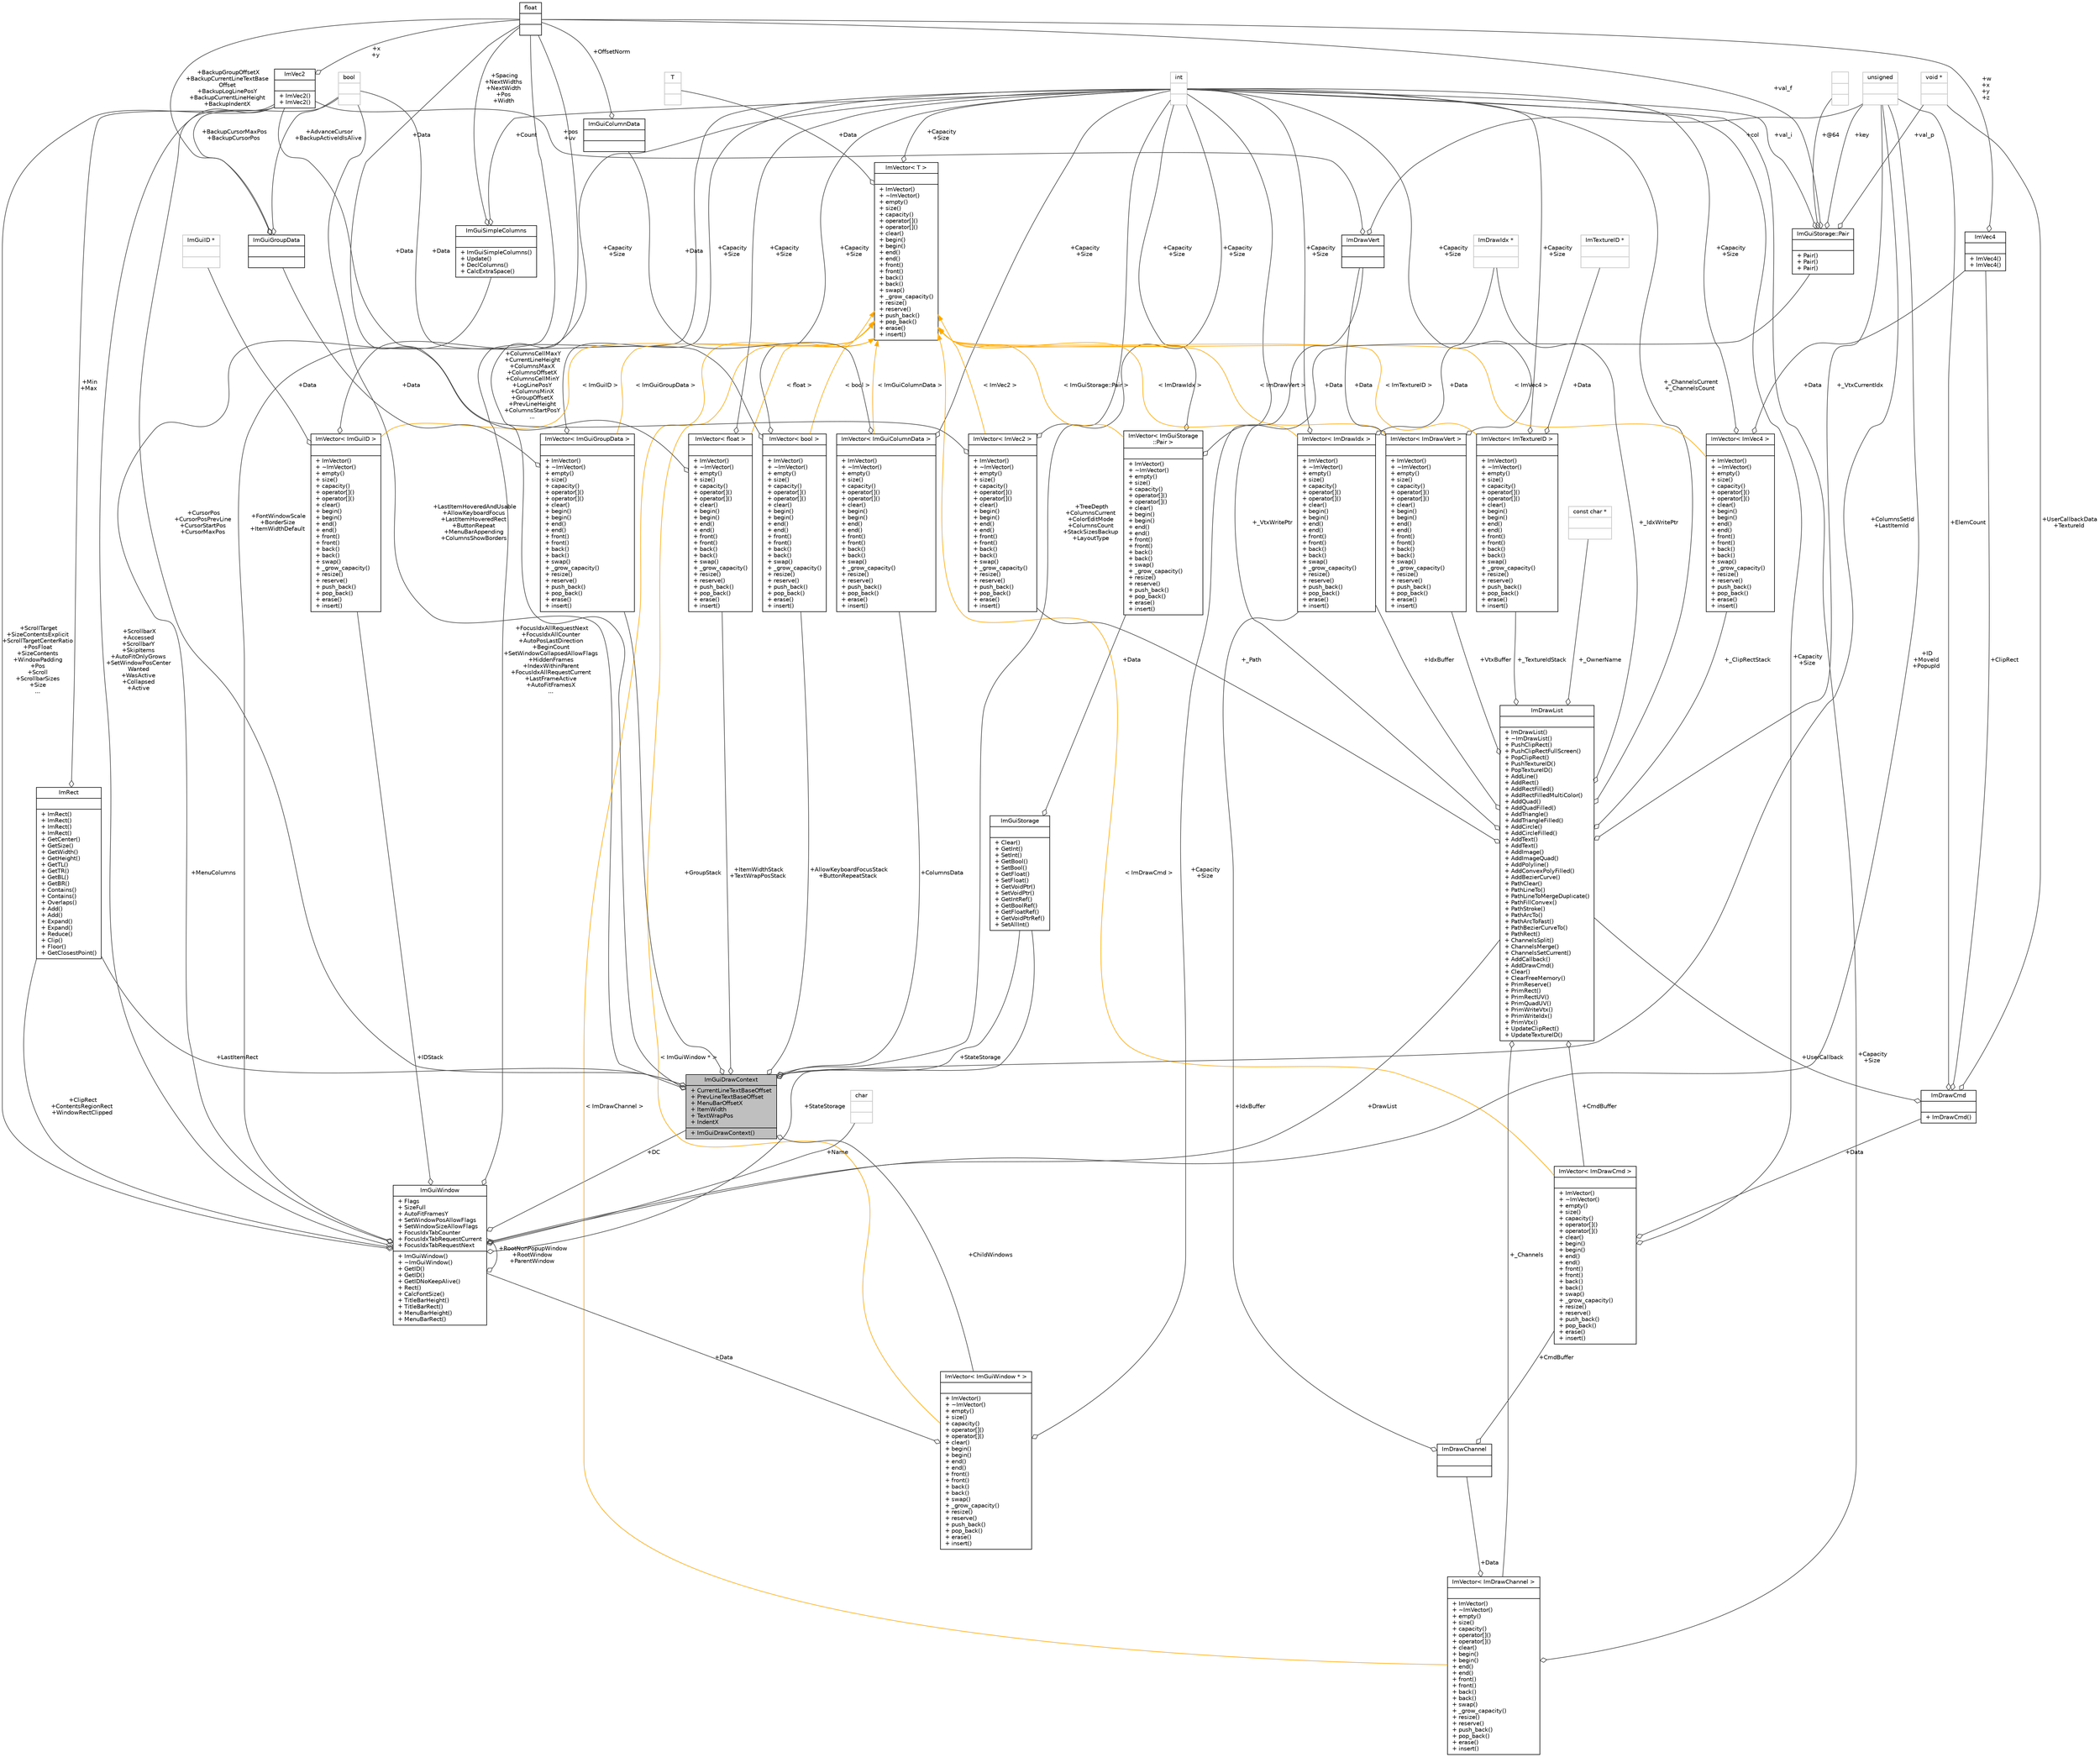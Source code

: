 digraph "ImGuiDrawContext"
{
 // INTERACTIVE_SVG=YES
  bgcolor="transparent";
  edge [fontname="Helvetica",fontsize="10",labelfontname="Helvetica",labelfontsize="10"];
  node [fontname="Helvetica",fontsize="10",shape=record];
  Node1 [label="{ImGuiDrawContext\n|+ CurrentLineTextBaseOffset\l+ PrevLineTextBaseOffset\l+ MenuBarOffsetX\l+ ItemWidth\l+ TextWrapPos\l+ IndentX\l|+ ImGuiDrawContext()\l}",height=0.2,width=0.4,color="black", fillcolor="grey75", style="filled" fontcolor="black"];
  Node2 -> Node1 [color="grey25",fontsize="10",style="solid",label=" +AllowKeyboardFocusStack\n+ButtonRepeatStack" ,arrowhead="odiamond",fontname="Helvetica"];
  Node2 [label="{ImVector\< bool \>\n||+ ImVector()\l+ ~ImVector()\l+ empty()\l+ size()\l+ capacity()\l+ operator[]()\l+ operator[]()\l+ clear()\l+ begin()\l+ begin()\l+ end()\l+ end()\l+ front()\l+ front()\l+ back()\l+ back()\l+ swap()\l+ _grow_capacity()\l+ resize()\l+ reserve()\l+ push_back()\l+ pop_back()\l+ erase()\l+ insert()\l}",height=0.2,width=0.4,color="black",URL="$d3/d32/classImVector.html"];
  Node3 -> Node2 [color="grey25",fontsize="10",style="solid",label=" +Capacity\n+Size" ,arrowhead="odiamond",fontname="Helvetica"];
  Node3 [label="{int\n||}",height=0.2,width=0.4,color="grey75"];
  Node4 -> Node2 [color="grey25",fontsize="10",style="solid",label=" +Data" ,arrowhead="odiamond",fontname="Helvetica"];
  Node4 [label="{bool\n||}",height=0.2,width=0.4,color="grey75"];
  Node5 -> Node2 [dir="back",color="orange",fontsize="10",style="solid",label=" \< bool \>" ,fontname="Helvetica"];
  Node5 [label="{ImVector\< T \>\n||+ ImVector()\l+ ~ImVector()\l+ empty()\l+ size()\l+ capacity()\l+ operator[]()\l+ operator[]()\l+ clear()\l+ begin()\l+ begin()\l+ end()\l+ end()\l+ front()\l+ front()\l+ back()\l+ back()\l+ swap()\l+ _grow_capacity()\l+ resize()\l+ reserve()\l+ push_back()\l+ pop_back()\l+ erase()\l+ insert()\l}",height=0.2,width=0.4,color="black",URL="$d3/d32/classImVector.html"];
  Node3 -> Node5 [color="grey25",fontsize="10",style="solid",label=" +Capacity\n+Size" ,arrowhead="odiamond",fontname="Helvetica"];
  Node6 -> Node5 [color="grey25",fontsize="10",style="solid",label=" +Data" ,arrowhead="odiamond",fontname="Helvetica"];
  Node6 [label="{T\n||}",height=0.2,width=0.4,color="grey75"];
  Node7 -> Node1 [color="grey25",fontsize="10",style="solid",label=" +ColumnsData" ,arrowhead="odiamond",fontname="Helvetica"];
  Node7 [label="{ImVector\< ImGuiColumnData \>\n||+ ImVector()\l+ ~ImVector()\l+ empty()\l+ size()\l+ capacity()\l+ operator[]()\l+ operator[]()\l+ clear()\l+ begin()\l+ begin()\l+ end()\l+ end()\l+ front()\l+ front()\l+ back()\l+ back()\l+ swap()\l+ _grow_capacity()\l+ resize()\l+ reserve()\l+ push_back()\l+ pop_back()\l+ erase()\l+ insert()\l}",height=0.2,width=0.4,color="black",URL="$d3/d32/classImVector.html"];
  Node3 -> Node7 [color="grey25",fontsize="10",style="solid",label=" +Capacity\n+Size" ,arrowhead="odiamond",fontname="Helvetica"];
  Node8 -> Node7 [color="grey25",fontsize="10",style="solid",label=" +Data" ,arrowhead="odiamond",fontname="Helvetica"];
  Node8 [label="{ImGuiColumnData\n||}",height=0.2,width=0.4,color="black",URL="$d9/d41/structImGuiColumnData.html"];
  Node9 -> Node8 [color="grey25",fontsize="10",style="solid",label=" +OffsetNorm" ,arrowhead="odiamond",fontname="Helvetica"];
  Node9 [label="{float\n||}",height=0.2,width=0.4,color="black",URL="$d4/dc3/classfloat.html"];
  Node5 -> Node7 [dir="back",color="orange",fontsize="10",style="solid",label=" \< ImGuiColumnData \>" ,fontname="Helvetica"];
  Node10 -> Node1 [color="grey25",fontsize="10",style="solid",label=" +GroupStack" ,arrowhead="odiamond",fontname="Helvetica"];
  Node10 [label="{ImVector\< ImGuiGroupData \>\n||+ ImVector()\l+ ~ImVector()\l+ empty()\l+ size()\l+ capacity()\l+ operator[]()\l+ operator[]()\l+ clear()\l+ begin()\l+ begin()\l+ end()\l+ end()\l+ front()\l+ front()\l+ back()\l+ back()\l+ swap()\l+ _grow_capacity()\l+ resize()\l+ reserve()\l+ push_back()\l+ pop_back()\l+ erase()\l+ insert()\l}",height=0.2,width=0.4,color="black",URL="$d3/d32/classImVector.html"];
  Node3 -> Node10 [color="grey25",fontsize="10",style="solid",label=" +Capacity\n+Size" ,arrowhead="odiamond",fontname="Helvetica"];
  Node11 -> Node10 [color="grey25",fontsize="10",style="solid",label=" +Data" ,arrowhead="odiamond",fontname="Helvetica"];
  Node11 [label="{ImGuiGroupData\n||}",height=0.2,width=0.4,color="black",URL="$d0/dea/structImGuiGroupData.html"];
  Node12 -> Node11 [color="grey25",fontsize="10",style="solid",label=" +BackupCursorMaxPos\n+BackupCursorPos" ,arrowhead="odiamond",fontname="Helvetica"];
  Node12 [label="{ImVec2\n||+ ImVec2()\l+ ImVec2()\l}",height=0.2,width=0.4,color="black",URL="$d3/dc2/structImVec2.html"];
  Node9 -> Node12 [color="grey25",fontsize="10",style="solid",label=" +x\n+y" ,arrowhead="odiamond",fontname="Helvetica"];
  Node9 -> Node11 [color="grey25",fontsize="10",style="solid",label=" +BackupGroupOffsetX\n+BackupCurrentLineTextBase\lOffset\n+BackupLogLinePosY\n+BackupCurrentLineHeight\n+BackupIndentX" ,arrowhead="odiamond",fontname="Helvetica"];
  Node4 -> Node11 [color="grey25",fontsize="10",style="solid",label=" +AdvanceCursor\n+BackupActiveIdIsAlive" ,arrowhead="odiamond",fontname="Helvetica"];
  Node5 -> Node10 [dir="back",color="orange",fontsize="10",style="solid",label=" \< ImGuiGroupData \>" ,fontname="Helvetica"];
  Node13 -> Node1 [color="grey25",fontsize="10",style="solid",label=" +StateStorage" ,arrowhead="odiamond",fontname="Helvetica"];
  Node13 [label="{ImGuiStorage\n||+ Clear()\l+ GetInt()\l+ SetInt()\l+ GetBool()\l+ SetBool()\l+ GetFloat()\l+ SetFloat()\l+ GetVoidPtr()\l+ SetVoidPtr()\l+ GetIntRef()\l+ GetBoolRef()\l+ GetFloatRef()\l+ GetVoidPtrRef()\l+ SetAllInt()\l}",height=0.2,width=0.4,color="black",URL="$d5/d44/structImGuiStorage.html"];
  Node14 -> Node13 [color="grey25",fontsize="10",style="solid",label=" +Data" ,arrowhead="odiamond",fontname="Helvetica"];
  Node14 [label="{ImVector\< ImGuiStorage\l::Pair \>\n||+ ImVector()\l+ ~ImVector()\l+ empty()\l+ size()\l+ capacity()\l+ operator[]()\l+ operator[]()\l+ clear()\l+ begin()\l+ begin()\l+ end()\l+ end()\l+ front()\l+ front()\l+ back()\l+ back()\l+ swap()\l+ _grow_capacity()\l+ resize()\l+ reserve()\l+ push_back()\l+ pop_back()\l+ erase()\l+ insert()\l}",height=0.2,width=0.4,color="black",URL="$d3/d32/classImVector.html"];
  Node15 -> Node14 [color="grey25",fontsize="10",style="solid",label=" +Data" ,arrowhead="odiamond",fontname="Helvetica"];
  Node15 [label="{ImGuiStorage::Pair\n||+ Pair()\l+ Pair()\l+ Pair()\l}",height=0.2,width=0.4,color="black",URL="$d3/d51/structImGuiStorage_1_1Pair.html"];
  Node9 -> Node15 [color="grey25",fontsize="10",style="solid",label=" +val_f" ,arrowhead="odiamond",fontname="Helvetica"];
  Node3 -> Node15 [color="grey25",fontsize="10",style="solid",label=" +val_i" ,arrowhead="odiamond",fontname="Helvetica"];
  Node16 -> Node15 [color="grey25",fontsize="10",style="solid",label=" +@64" ,arrowhead="odiamond",fontname="Helvetica"];
  Node16 [label="{\n||}",height=0.2,width=0.4,color="grey75"];
  Node17 -> Node15 [color="grey25",fontsize="10",style="solid",label=" +key" ,arrowhead="odiamond",fontname="Helvetica"];
  Node17 [label="{unsigned\n||}",height=0.2,width=0.4,color="grey75"];
  Node18 -> Node15 [color="grey25",fontsize="10",style="solid",label=" +val_p" ,arrowhead="odiamond",fontname="Helvetica"];
  Node18 [label="{void *\n||}",height=0.2,width=0.4,color="grey75"];
  Node3 -> Node14 [color="grey25",fontsize="10",style="solid",label=" +Capacity\n+Size" ,arrowhead="odiamond",fontname="Helvetica"];
  Node5 -> Node14 [dir="back",color="orange",fontsize="10",style="solid",label=" \< ImGuiStorage::Pair \>" ,fontname="Helvetica"];
  Node12 -> Node1 [color="grey25",fontsize="10",style="solid",label=" +CursorPos\n+CursorPosPrevLine\n+CursorStartPos\n+CursorMaxPos" ,arrowhead="odiamond",fontname="Helvetica"];
  Node19 -> Node1 [color="grey25",fontsize="10",style="solid",label=" +LastItemRect" ,arrowhead="odiamond",fontname="Helvetica"];
  Node19 [label="{ImRect\n||+ ImRect()\l+ ImRect()\l+ ImRect()\l+ ImRect()\l+ GetCenter()\l+ GetSize()\l+ GetWidth()\l+ GetHeight()\l+ GetTL()\l+ GetTR()\l+ GetBL()\l+ GetBR()\l+ Contains()\l+ Contains()\l+ Overlaps()\l+ Add()\l+ Add()\l+ Expand()\l+ Expand()\l+ Reduce()\l+ Clip()\l+ Floor()\l+ GetClosestPoint()\l}",height=0.2,width=0.4,color="black",URL="$de/d50/structImRect.html"];
  Node12 -> Node19 [color="grey25",fontsize="10",style="solid",label=" +Min\n+Max" ,arrowhead="odiamond",fontname="Helvetica"];
  Node9 -> Node1 [color="grey25",fontsize="10",style="solid",label=" +ColumnsCellMaxY\n+CurrentLineHeight\n+ColumnsMaxX\n+ColumnsOffsetX\n+ColumnsCellMinY\n+LogLinePosY\n+ColumnsMinX\n+GroupOffsetX\n+PrevLineHeight\n+ColumnsStartPosY\n..." ,arrowhead="odiamond",fontname="Helvetica"];
  Node3 -> Node1 [color="grey25",fontsize="10",style="solid",label=" +TreeDepth\n+ColumnsCurrent\n+ColorEditMode\n+ColumnsCount\n+StackSizesBackup\n+LayoutType" ,arrowhead="odiamond",fontname="Helvetica"];
  Node4 -> Node1 [color="grey25",fontsize="10",style="solid",label=" +LastItemHoveredAndUsable\n+AllowKeyboardFocus\n+LastItemHoveredRect\n+ButtonRepeat\n+MenuBarAppending\n+ColumnsShowBorders" ,arrowhead="odiamond",fontname="Helvetica"];
  Node20 -> Node1 [color="grey25",fontsize="10",style="solid",label=" +ChildWindows" ,arrowhead="odiamond",fontname="Helvetica"];
  Node20 [label="{ImVector\< ImGuiWindow * \>\n||+ ImVector()\l+ ~ImVector()\l+ empty()\l+ size()\l+ capacity()\l+ operator[]()\l+ operator[]()\l+ clear()\l+ begin()\l+ begin()\l+ end()\l+ end()\l+ front()\l+ front()\l+ back()\l+ back()\l+ swap()\l+ _grow_capacity()\l+ resize()\l+ reserve()\l+ push_back()\l+ pop_back()\l+ erase()\l+ insert()\l}",height=0.2,width=0.4,color="black",URL="$d3/d32/classImVector.html"];
  Node3 -> Node20 [color="grey25",fontsize="10",style="solid",label=" +Capacity\n+Size" ,arrowhead="odiamond",fontname="Helvetica"];
  Node21 -> Node20 [color="grey25",fontsize="10",style="solid",label=" +Data" ,arrowhead="odiamond",fontname="Helvetica"];
  Node21 [label="{ImGuiWindow\n|+ Flags\l+ SizeFull\l+ AutoFitFramesY\l+ SetWindowPosAllowFlags\l+ SetWindowSizeAllowFlags\l+ FocusIdxTabCounter\l+ FocusIdxTabRequestCurrent\l+ FocusIdxTabRequestNext\l|+ ImGuiWindow()\l+ ~ImGuiWindow()\l+ GetID()\l+ GetID()\l+ GetIDNoKeepAlive()\l+ Rect()\l+ CalcFontSize()\l+ TitleBarHeight()\l+ TitleBarRect()\l+ MenuBarHeight()\l+ MenuBarRect()\l}",height=0.2,width=0.4,color="black",URL="$df/d95/structImGuiWindow.html"];
  Node13 -> Node21 [color="grey25",fontsize="10",style="solid",label=" +StateStorage" ,arrowhead="odiamond",fontname="Helvetica"];
  Node1 -> Node21 [color="grey25",fontsize="10",style="solid",label=" +DC" ,arrowhead="odiamond",fontname="Helvetica"];
  Node12 -> Node21 [color="grey25",fontsize="10",style="solid",label=" +ScrollTarget\n+SizeContentsExplicit\n+ScrollTargetCenterRatio\n+PosFloat\n+SizeContents\n+WindowPadding\n+Pos\n+Scroll\n+ScrollbarSizes\n+Size\n..." ,arrowhead="odiamond",fontname="Helvetica"];
  Node19 -> Node21 [color="grey25",fontsize="10",style="solid",label=" +ClipRect\n+ContentsRegionRect\n+WindowRectClipped" ,arrowhead="odiamond",fontname="Helvetica"];
  Node9 -> Node21 [color="grey25",fontsize="10",style="solid",label=" +FontWindowScale\n+BorderSize\n+ItemWidthDefault" ,arrowhead="odiamond",fontname="Helvetica"];
  Node22 -> Node21 [color="grey25",fontsize="10",style="solid",label=" +Name" ,arrowhead="odiamond",fontname="Helvetica"];
  Node22 [label="{char\n||}",height=0.2,width=0.4,color="grey75"];
  Node23 -> Node21 [color="grey25",fontsize="10",style="solid",label=" +IDStack" ,arrowhead="odiamond",fontname="Helvetica"];
  Node23 [label="{ImVector\< ImGuiID \>\n||+ ImVector()\l+ ~ImVector()\l+ empty()\l+ size()\l+ capacity()\l+ operator[]()\l+ operator[]()\l+ clear()\l+ begin()\l+ begin()\l+ end()\l+ end()\l+ front()\l+ front()\l+ back()\l+ back()\l+ swap()\l+ _grow_capacity()\l+ resize()\l+ reserve()\l+ push_back()\l+ pop_back()\l+ erase()\l+ insert()\l}",height=0.2,width=0.4,color="black",URL="$d3/d32/classImVector.html"];
  Node24 -> Node23 [color="grey25",fontsize="10",style="solid",label=" +Data" ,arrowhead="odiamond",fontname="Helvetica"];
  Node24 [label="{ImGuiID *\n||}",height=0.2,width=0.4,color="grey75"];
  Node3 -> Node23 [color="grey25",fontsize="10",style="solid",label=" +Capacity\n+Size" ,arrowhead="odiamond",fontname="Helvetica"];
  Node5 -> Node23 [dir="back",color="orange",fontsize="10",style="solid",label=" \< ImGuiID \>" ,fontname="Helvetica"];
  Node3 -> Node21 [color="grey25",fontsize="10",style="solid",label=" +FocusIdxAllRequestNext\n+FocusIdxAllCounter\n+AutoPosLastDirection\n+BeginCount\n+SetWindowCollapsedAllowFlags\n+HiddenFrames\n+IndexWithinParent\n+FocusIdxAllRequestCurrent\n+LastFrameActive\n+AutoFitFramesX\n..." ,arrowhead="odiamond",fontname="Helvetica"];
  Node4 -> Node21 [color="grey25",fontsize="10",style="solid",label=" +ScrollbarX\n+Accessed\n+ScrollbarY\n+SkipItems\n+AutoFitOnlyGrows\n+SetWindowPosCenter\lWanted\n+WasActive\n+Collapsed\n+Active" ,arrowhead="odiamond",fontname="Helvetica"];
  Node25 -> Node21 [color="grey25",fontsize="10",style="solid",label=" +MenuColumns" ,arrowhead="odiamond",fontname="Helvetica"];
  Node25 [label="{ImGuiSimpleColumns\n||+ ImGuiSimpleColumns()\l+ Update()\l+ DeclColumns()\l+ CalcExtraSpace()\l}",height=0.2,width=0.4,color="black",URL="$d8/d9e/structImGuiSimpleColumns.html"];
  Node9 -> Node25 [color="grey25",fontsize="10",style="solid",label=" +Spacing\n+NextWidths\n+NextWidth\n+Pos\n+Width" ,arrowhead="odiamond",fontname="Helvetica"];
  Node3 -> Node25 [color="grey25",fontsize="10",style="solid",label=" +Count" ,arrowhead="odiamond",fontname="Helvetica"];
  Node17 -> Node21 [color="grey25",fontsize="10",style="solid",label=" +ID\n+MoveId\n+PopupId" ,arrowhead="odiamond",fontname="Helvetica"];
  Node21 -> Node21 [color="grey25",fontsize="10",style="solid",label=" +RootNonPopupWindow\n+RootWindow\n+ParentWindow" ,arrowhead="odiamond",fontname="Helvetica"];
  Node26 -> Node21 [color="grey25",fontsize="10",style="solid",label=" +DrawList" ,arrowhead="odiamond",fontname="Helvetica"];
  Node26 [label="{ImDrawList\n||+ ImDrawList()\l+ ~ImDrawList()\l+ PushClipRect()\l+ PushClipRectFullScreen()\l+ PopClipRect()\l+ PushTextureID()\l+ PopTextureID()\l+ AddLine()\l+ AddRect()\l+ AddRectFilled()\l+ AddRectFilledMultiColor()\l+ AddQuad()\l+ AddQuadFilled()\l+ AddTriangle()\l+ AddTriangleFilled()\l+ AddCircle()\l+ AddCircleFilled()\l+ AddText()\l+ AddText()\l+ AddImage()\l+ AddImageQuad()\l+ AddPolyline()\l+ AddConvexPolyFilled()\l+ AddBezierCurve()\l+ PathClear()\l+ PathLineTo()\l+ PathLineToMergeDuplicate()\l+ PathFillConvex()\l+ PathStroke()\l+ PathArcTo()\l+ PathArcToFast()\l+ PathBezierCurveTo()\l+ PathRect()\l+ ChannelsSplit()\l+ ChannelsMerge()\l+ ChannelsSetCurrent()\l+ AddCallback()\l+ AddDrawCmd()\l+ Clear()\l+ ClearFreeMemory()\l+ PrimReserve()\l+ PrimRect()\l+ PrimRectUV()\l+ PrimQuadUV()\l+ PrimWriteVtx()\l+ PrimWriteIdx()\l+ PrimVtx()\l+ UpdateClipRect()\l+ UpdateTextureID()\l}",height=0.2,width=0.4,color="black",URL="$d2/d31/structImDrawList.html"];
  Node27 -> Node26 [color="grey25",fontsize="10",style="solid",label=" +_ClipRectStack" ,arrowhead="odiamond",fontname="Helvetica"];
  Node27 [label="{ImVector\< ImVec4 \>\n||+ ImVector()\l+ ~ImVector()\l+ empty()\l+ size()\l+ capacity()\l+ operator[]()\l+ operator[]()\l+ clear()\l+ begin()\l+ begin()\l+ end()\l+ end()\l+ front()\l+ front()\l+ back()\l+ back()\l+ swap()\l+ _grow_capacity()\l+ resize()\l+ reserve()\l+ push_back()\l+ pop_back()\l+ erase()\l+ insert()\l}",height=0.2,width=0.4,color="black",URL="$d3/d32/classImVector.html"];
  Node28 -> Node27 [color="grey25",fontsize="10",style="solid",label=" +Data" ,arrowhead="odiamond",fontname="Helvetica"];
  Node28 [label="{ImVec4\n||+ ImVec4()\l+ ImVec4()\l}",height=0.2,width=0.4,color="black",URL="$dc/dee/structImVec4.html"];
  Node9 -> Node28 [color="grey25",fontsize="10",style="solid",label=" +w\n+x\n+y\n+z" ,arrowhead="odiamond",fontname="Helvetica"];
  Node3 -> Node27 [color="grey25",fontsize="10",style="solid",label=" +Capacity\n+Size" ,arrowhead="odiamond",fontname="Helvetica"];
  Node5 -> Node27 [dir="back",color="orange",fontsize="10",style="solid",label=" \< ImVec4 \>" ,fontname="Helvetica"];
  Node29 -> Node26 [color="grey25",fontsize="10",style="solid",label=" +_IdxWritePtr" ,arrowhead="odiamond",fontname="Helvetica"];
  Node29 [label="{ImDrawIdx *\n||}",height=0.2,width=0.4,color="grey75"];
  Node30 -> Node26 [color="grey25",fontsize="10",style="solid",label=" +VtxBuffer" ,arrowhead="odiamond",fontname="Helvetica"];
  Node30 [label="{ImVector\< ImDrawVert \>\n||+ ImVector()\l+ ~ImVector()\l+ empty()\l+ size()\l+ capacity()\l+ operator[]()\l+ operator[]()\l+ clear()\l+ begin()\l+ begin()\l+ end()\l+ end()\l+ front()\l+ front()\l+ back()\l+ back()\l+ swap()\l+ _grow_capacity()\l+ resize()\l+ reserve()\l+ push_back()\l+ pop_back()\l+ erase()\l+ insert()\l}",height=0.2,width=0.4,color="black",URL="$d3/d32/classImVector.html"];
  Node3 -> Node30 [color="grey25",fontsize="10",style="solid",label=" +Capacity\n+Size" ,arrowhead="odiamond",fontname="Helvetica"];
  Node31 -> Node30 [color="grey25",fontsize="10",style="solid",label=" +Data" ,arrowhead="odiamond",fontname="Helvetica"];
  Node31 [label="{ImDrawVert\n||}",height=0.2,width=0.4,color="black",URL="$d3/dfa/structImDrawVert.html"];
  Node12 -> Node31 [color="grey25",fontsize="10",style="solid",label=" +pos\n+uv" ,arrowhead="odiamond",fontname="Helvetica"];
  Node17 -> Node31 [color="grey25",fontsize="10",style="solid",label=" +col" ,arrowhead="odiamond",fontname="Helvetica"];
  Node5 -> Node30 [dir="back",color="orange",fontsize="10",style="solid",label=" \< ImDrawVert \>" ,fontname="Helvetica"];
  Node32 -> Node26 [color="grey25",fontsize="10",style="solid",label=" +_Channels" ,arrowhead="odiamond",fontname="Helvetica"];
  Node32 [label="{ImVector\< ImDrawChannel \>\n||+ ImVector()\l+ ~ImVector()\l+ empty()\l+ size()\l+ capacity()\l+ operator[]()\l+ operator[]()\l+ clear()\l+ begin()\l+ begin()\l+ end()\l+ end()\l+ front()\l+ front()\l+ back()\l+ back()\l+ swap()\l+ _grow_capacity()\l+ resize()\l+ reserve()\l+ push_back()\l+ pop_back()\l+ erase()\l+ insert()\l}",height=0.2,width=0.4,color="black",URL="$d3/d32/classImVector.html"];
  Node3 -> Node32 [color="grey25",fontsize="10",style="solid",label=" +Capacity\n+Size" ,arrowhead="odiamond",fontname="Helvetica"];
  Node33 -> Node32 [color="grey25",fontsize="10",style="solid",label=" +Data" ,arrowhead="odiamond",fontname="Helvetica"];
  Node33 [label="{ImDrawChannel\n||}",height=0.2,width=0.4,color="black",URL="$d7/d3a/structImDrawChannel.html"];
  Node34 -> Node33 [color="grey25",fontsize="10",style="solid",label=" +CmdBuffer" ,arrowhead="odiamond",fontname="Helvetica"];
  Node34 [label="{ImVector\< ImDrawCmd \>\n||+ ImVector()\l+ ~ImVector()\l+ empty()\l+ size()\l+ capacity()\l+ operator[]()\l+ operator[]()\l+ clear()\l+ begin()\l+ begin()\l+ end()\l+ end()\l+ front()\l+ front()\l+ back()\l+ back()\l+ swap()\l+ _grow_capacity()\l+ resize()\l+ reserve()\l+ push_back()\l+ pop_back()\l+ erase()\l+ insert()\l}",height=0.2,width=0.4,color="black",URL="$d3/d32/classImVector.html"];
  Node35 -> Node34 [color="grey25",fontsize="10",style="solid",label=" +Data" ,arrowhead="odiamond",fontname="Helvetica"];
  Node35 [label="{ImDrawCmd\n||+ ImDrawCmd()\l}",height=0.2,width=0.4,color="black",URL="$d9/de6/structImDrawCmd.html"];
  Node28 -> Node35 [color="grey25",fontsize="10",style="solid",label=" +ClipRect" ,arrowhead="odiamond",fontname="Helvetica"];
  Node17 -> Node35 [color="grey25",fontsize="10",style="solid",label=" +ElemCount" ,arrowhead="odiamond",fontname="Helvetica"];
  Node18 -> Node35 [color="grey25",fontsize="10",style="solid",label=" +UserCallbackData\n+TextureId" ,arrowhead="odiamond",fontname="Helvetica"];
  Node26 -> Node35 [color="grey25",fontsize="10",style="solid",label=" +UserCallback" ,arrowhead="odiamond",fontname="Helvetica"];
  Node3 -> Node34 [color="grey25",fontsize="10",style="solid",label=" +Capacity\n+Size" ,arrowhead="odiamond",fontname="Helvetica"];
  Node5 -> Node34 [dir="back",color="orange",fontsize="10",style="solid",label=" \< ImDrawCmd \>" ,fontname="Helvetica"];
  Node36 -> Node33 [color="grey25",fontsize="10",style="solid",label=" +IdxBuffer" ,arrowhead="odiamond",fontname="Helvetica"];
  Node36 [label="{ImVector\< ImDrawIdx \>\n||+ ImVector()\l+ ~ImVector()\l+ empty()\l+ size()\l+ capacity()\l+ operator[]()\l+ operator[]()\l+ clear()\l+ begin()\l+ begin()\l+ end()\l+ end()\l+ front()\l+ front()\l+ back()\l+ back()\l+ swap()\l+ _grow_capacity()\l+ resize()\l+ reserve()\l+ push_back()\l+ pop_back()\l+ erase()\l+ insert()\l}",height=0.2,width=0.4,color="black",URL="$d3/d32/classImVector.html"];
  Node29 -> Node36 [color="grey25",fontsize="10",style="solid",label=" +Data" ,arrowhead="odiamond",fontname="Helvetica"];
  Node3 -> Node36 [color="grey25",fontsize="10",style="solid",label=" +Capacity\n+Size" ,arrowhead="odiamond",fontname="Helvetica"];
  Node5 -> Node36 [dir="back",color="orange",fontsize="10",style="solid",label=" \< ImDrawIdx \>" ,fontname="Helvetica"];
  Node5 -> Node32 [dir="back",color="orange",fontsize="10",style="solid",label=" \< ImDrawChannel \>" ,fontname="Helvetica"];
  Node37 -> Node26 [color="grey25",fontsize="10",style="solid",label=" +_Path" ,arrowhead="odiamond",fontname="Helvetica"];
  Node37 [label="{ImVector\< ImVec2 \>\n||+ ImVector()\l+ ~ImVector()\l+ empty()\l+ size()\l+ capacity()\l+ operator[]()\l+ operator[]()\l+ clear()\l+ begin()\l+ begin()\l+ end()\l+ end()\l+ front()\l+ front()\l+ back()\l+ back()\l+ swap()\l+ _grow_capacity()\l+ resize()\l+ reserve()\l+ push_back()\l+ pop_back()\l+ erase()\l+ insert()\l}",height=0.2,width=0.4,color="black",URL="$d3/d32/classImVector.html"];
  Node12 -> Node37 [color="grey25",fontsize="10",style="solid",label=" +Data" ,arrowhead="odiamond",fontname="Helvetica"];
  Node3 -> Node37 [color="grey25",fontsize="10",style="solid",label=" +Capacity\n+Size" ,arrowhead="odiamond",fontname="Helvetica"];
  Node5 -> Node37 [dir="back",color="orange",fontsize="10",style="solid",label=" \< ImVec2 \>" ,fontname="Helvetica"];
  Node3 -> Node26 [color="grey25",fontsize="10",style="solid",label=" +_ChannelsCurrent\n+_ChannelsCount" ,arrowhead="odiamond",fontname="Helvetica"];
  Node31 -> Node26 [color="grey25",fontsize="10",style="solid",label=" +_VtxWritePtr" ,arrowhead="odiamond",fontname="Helvetica"];
  Node38 -> Node26 [color="grey25",fontsize="10",style="solid",label=" +_OwnerName" ,arrowhead="odiamond",fontname="Helvetica"];
  Node38 [label="{const char *\n||}",height=0.2,width=0.4,color="grey75"];
  Node34 -> Node26 [color="grey25",fontsize="10",style="solid",label=" +CmdBuffer" ,arrowhead="odiamond",fontname="Helvetica"];
  Node17 -> Node26 [color="grey25",fontsize="10",style="solid",label=" +_VtxCurrentIdx" ,arrowhead="odiamond",fontname="Helvetica"];
  Node36 -> Node26 [color="grey25",fontsize="10",style="solid",label=" +IdxBuffer" ,arrowhead="odiamond",fontname="Helvetica"];
  Node39 -> Node26 [color="grey25",fontsize="10",style="solid",label=" +_TextureIdStack" ,arrowhead="odiamond",fontname="Helvetica"];
  Node39 [label="{ImVector\< ImTextureID \>\n||+ ImVector()\l+ ~ImVector()\l+ empty()\l+ size()\l+ capacity()\l+ operator[]()\l+ operator[]()\l+ clear()\l+ begin()\l+ begin()\l+ end()\l+ end()\l+ front()\l+ front()\l+ back()\l+ back()\l+ swap()\l+ _grow_capacity()\l+ resize()\l+ reserve()\l+ push_back()\l+ pop_back()\l+ erase()\l+ insert()\l}",height=0.2,width=0.4,color="black",URL="$d3/d32/classImVector.html"];
  Node3 -> Node39 [color="grey25",fontsize="10",style="solid",label=" +Capacity\n+Size" ,arrowhead="odiamond",fontname="Helvetica"];
  Node40 -> Node39 [color="grey25",fontsize="10",style="solid",label=" +Data" ,arrowhead="odiamond",fontname="Helvetica"];
  Node40 [label="{ImTextureID *\n||}",height=0.2,width=0.4,color="grey75"];
  Node5 -> Node39 [dir="back",color="orange",fontsize="10",style="solid",label=" \< ImTextureID \>" ,fontname="Helvetica"];
  Node5 -> Node20 [dir="back",color="orange",fontsize="10",style="solid",label=" \< ImGuiWindow * \>" ,fontname="Helvetica"];
  Node41 -> Node1 [color="grey25",fontsize="10",style="solid",label=" +ItemWidthStack\n+TextWrapPosStack" ,arrowhead="odiamond",fontname="Helvetica"];
  Node41 [label="{ImVector\< float \>\n||+ ImVector()\l+ ~ImVector()\l+ empty()\l+ size()\l+ capacity()\l+ operator[]()\l+ operator[]()\l+ clear()\l+ begin()\l+ begin()\l+ end()\l+ end()\l+ front()\l+ front()\l+ back()\l+ back()\l+ swap()\l+ _grow_capacity()\l+ resize()\l+ reserve()\l+ push_back()\l+ pop_back()\l+ erase()\l+ insert()\l}",height=0.2,width=0.4,color="black",URL="$d3/d32/classImVector.html"];
  Node9 -> Node41 [color="grey25",fontsize="10",style="solid",label=" +Data" ,arrowhead="odiamond",fontname="Helvetica"];
  Node3 -> Node41 [color="grey25",fontsize="10",style="solid",label=" +Capacity\n+Size" ,arrowhead="odiamond",fontname="Helvetica"];
  Node5 -> Node41 [dir="back",color="orange",fontsize="10",style="solid",label=" \< float \>" ,fontname="Helvetica"];
  Node17 -> Node1 [color="grey25",fontsize="10",style="solid",label=" +ColumnsSetId\n+LastItemId" ,arrowhead="odiamond",fontname="Helvetica"];
}

